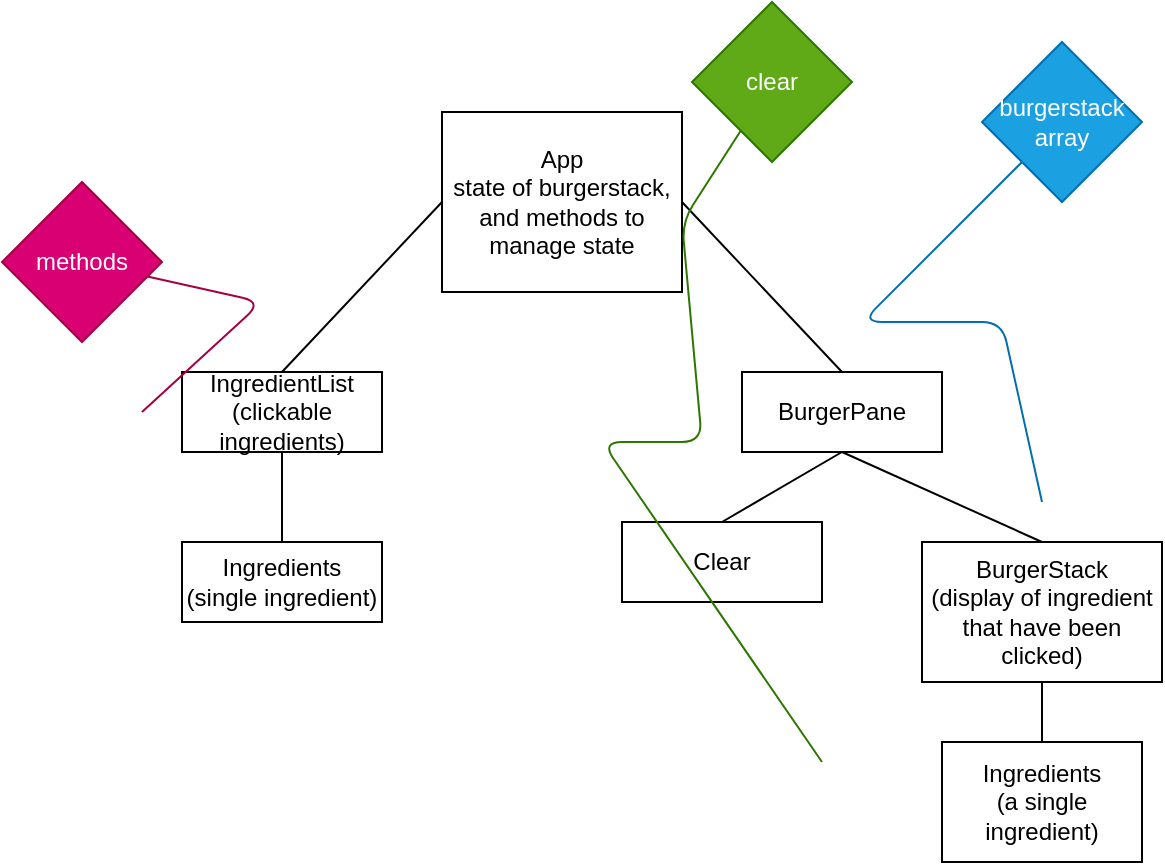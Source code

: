 <mxfile>
    <diagram id="zQfqmA-VgfxcuFIx1awb" name="Page-1">
        <mxGraphModel dx="505" dy="483" grid="1" gridSize="10" guides="1" tooltips="1" connect="1" arrows="1" fold="1" page="1" pageScale="1" pageWidth="850" pageHeight="1100" math="0" shadow="0">
            <root>
                <mxCell id="0"/>
                <mxCell id="1" parent="0"/>
                <mxCell id="2" value="App&lt;br&gt;state of burgerstack, and methods to manage state" style="whiteSpace=wrap;html=1;align=center;" parent="1" vertex="1">
                    <mxGeometry x="300" y="55" width="120" height="90" as="geometry"/>
                </mxCell>
                <mxCell id="3" value="IngredientList&lt;br&gt;(clickable ingredients)" style="whiteSpace=wrap;html=1;align=center;" parent="1" vertex="1">
                    <mxGeometry x="170" y="185" width="100" height="40" as="geometry"/>
                </mxCell>
                <mxCell id="4" value="Ingredients&lt;br&gt;(single ingredient)" style="whiteSpace=wrap;html=1;align=center;" parent="1" vertex="1">
                    <mxGeometry x="170" y="270" width="100" height="40" as="geometry"/>
                </mxCell>
                <mxCell id="5" value="BurgerPane" style="whiteSpace=wrap;html=1;align=center;" parent="1" vertex="1">
                    <mxGeometry x="450" y="185" width="100" height="40" as="geometry"/>
                </mxCell>
                <mxCell id="6" value="BurgerStack&lt;br&gt;(display of ingredient that have been clicked)" style="whiteSpace=wrap;html=1;align=center;" parent="1" vertex="1">
                    <mxGeometry x="540" y="270" width="120" height="70" as="geometry"/>
                </mxCell>
                <mxCell id="7" value="Ingredients&lt;br&gt;(a single ingredient)" style="whiteSpace=wrap;html=1;align=center;" parent="1" vertex="1">
                    <mxGeometry x="550" y="370" width="100" height="60" as="geometry"/>
                </mxCell>
                <mxCell id="8" value="Clear" style="whiteSpace=wrap;html=1;align=center;" parent="1" vertex="1">
                    <mxGeometry x="390" y="260" width="100" height="40" as="geometry"/>
                </mxCell>
                <mxCell id="10" value="" style="endArrow=none;html=1;entryX=1;entryY=0.5;entryDx=0;entryDy=0;exitX=0.5;exitY=0;exitDx=0;exitDy=0;" parent="1" source="5" target="2" edge="1">
                    <mxGeometry width="50" height="50" relative="1" as="geometry">
                        <mxPoint x="320" y="260" as="sourcePoint"/>
                        <mxPoint x="370" y="210" as="targetPoint"/>
                    </mxGeometry>
                </mxCell>
                <mxCell id="11" value="" style="endArrow=none;html=1;entryX=0;entryY=0.5;entryDx=0;entryDy=0;exitX=0.5;exitY=0;exitDx=0;exitDy=0;" parent="1" source="3" target="2" edge="1">
                    <mxGeometry width="50" height="50" relative="1" as="geometry">
                        <mxPoint x="320" y="260" as="sourcePoint"/>
                        <mxPoint x="370" y="210" as="targetPoint"/>
                    </mxGeometry>
                </mxCell>
                <mxCell id="12" value="" style="endArrow=none;html=1;exitX=0.5;exitY=0;exitDx=0;exitDy=0;entryX=0.5;entryY=1;entryDx=0;entryDy=0;" parent="1" source="4" target="3" edge="1">
                    <mxGeometry width="50" height="50" relative="1" as="geometry">
                        <mxPoint x="320" y="260" as="sourcePoint"/>
                        <mxPoint x="220" y="100" as="targetPoint"/>
                    </mxGeometry>
                </mxCell>
                <mxCell id="13" value="" style="endArrow=none;html=1;entryX=0.5;entryY=1;entryDx=0;entryDy=0;exitX=0.5;exitY=0;exitDx=0;exitDy=0;" parent="1" source="6" target="5" edge="1">
                    <mxGeometry width="50" height="50" relative="1" as="geometry">
                        <mxPoint x="320" y="260" as="sourcePoint"/>
                        <mxPoint x="370" y="210" as="targetPoint"/>
                    </mxGeometry>
                </mxCell>
                <mxCell id="14" value="" style="endArrow=none;html=1;entryX=0.5;entryY=1;entryDx=0;entryDy=0;exitX=0.5;exitY=0;exitDx=0;exitDy=0;" parent="1" source="7" target="6" edge="1">
                    <mxGeometry width="50" height="50" relative="1" as="geometry">
                        <mxPoint x="320" y="260" as="sourcePoint"/>
                        <mxPoint x="370" y="210" as="targetPoint"/>
                    </mxGeometry>
                </mxCell>
                <mxCell id="15" value="" style="endArrow=none;html=1;entryX=0.5;entryY=1;entryDx=0;entryDy=0;exitX=0.5;exitY=0;exitDx=0;exitDy=0;" parent="1" source="8" target="5" edge="1">
                    <mxGeometry width="50" height="50" relative="1" as="geometry">
                        <mxPoint x="320" y="260" as="sourcePoint"/>
                        <mxPoint x="370" y="210" as="targetPoint"/>
                    </mxGeometry>
                </mxCell>
                <mxCell id="16" value="methods" style="rhombus;whiteSpace=wrap;html=1;fillColor=#d80073;fontColor=#ffffff;strokeColor=#A50040;" vertex="1" parent="1">
                    <mxGeometry x="80" y="90" width="80" height="80" as="geometry"/>
                </mxCell>
                <mxCell id="18" value="clear" style="rhombus;whiteSpace=wrap;html=1;fillColor=#60a917;fontColor=#ffffff;strokeColor=#2D7600;" vertex="1" parent="1">
                    <mxGeometry x="425" width="80" height="80" as="geometry"/>
                </mxCell>
                <mxCell id="21" value="burgerstack&lt;br&gt;array" style="rhombus;whiteSpace=wrap;html=1;fillColor=#1ba1e2;fontColor=#ffffff;strokeColor=#006EAF;" vertex="1" parent="1">
                    <mxGeometry x="570" y="20" width="80" height="80" as="geometry"/>
                </mxCell>
                <mxCell id="24" value="" style="endArrow=none;html=1;fillColor=#1ba1e2;strokeColor=#006EAF;" edge="1" parent="1" target="21">
                    <mxGeometry width="50" height="50" relative="1" as="geometry">
                        <mxPoint x="600" y="250" as="sourcePoint"/>
                        <mxPoint x="680" y="150" as="targetPoint"/>
                        <Array as="points">
                            <mxPoint x="580" y="160"/>
                            <mxPoint x="510" y="160"/>
                        </Array>
                    </mxGeometry>
                </mxCell>
                <mxCell id="25" value="" style="endArrow=none;html=1;fillColor=#60a917;strokeColor=#2D7600;" edge="1" parent="1" target="18">
                    <mxGeometry width="50" height="50" relative="1" as="geometry">
                        <mxPoint x="490" y="380" as="sourcePoint"/>
                        <mxPoint x="450" y="180" as="targetPoint"/>
                        <Array as="points">
                            <mxPoint x="380" y="220"/>
                            <mxPoint x="430" y="220"/>
                            <mxPoint x="420" y="110"/>
                        </Array>
                    </mxGeometry>
                </mxCell>
                <mxCell id="26" value="" style="endArrow=none;html=1;fillColor=#d80073;strokeColor=#A50040;" edge="1" parent="1" source="16">
                    <mxGeometry width="50" height="50" relative="1" as="geometry">
                        <mxPoint x="400" y="230" as="sourcePoint"/>
                        <mxPoint x="150" y="205" as="targetPoint"/>
                        <Array as="points">
                            <mxPoint x="210" y="150"/>
                        </Array>
                    </mxGeometry>
                </mxCell>
            </root>
        </mxGraphModel>
    </diagram>
</mxfile>